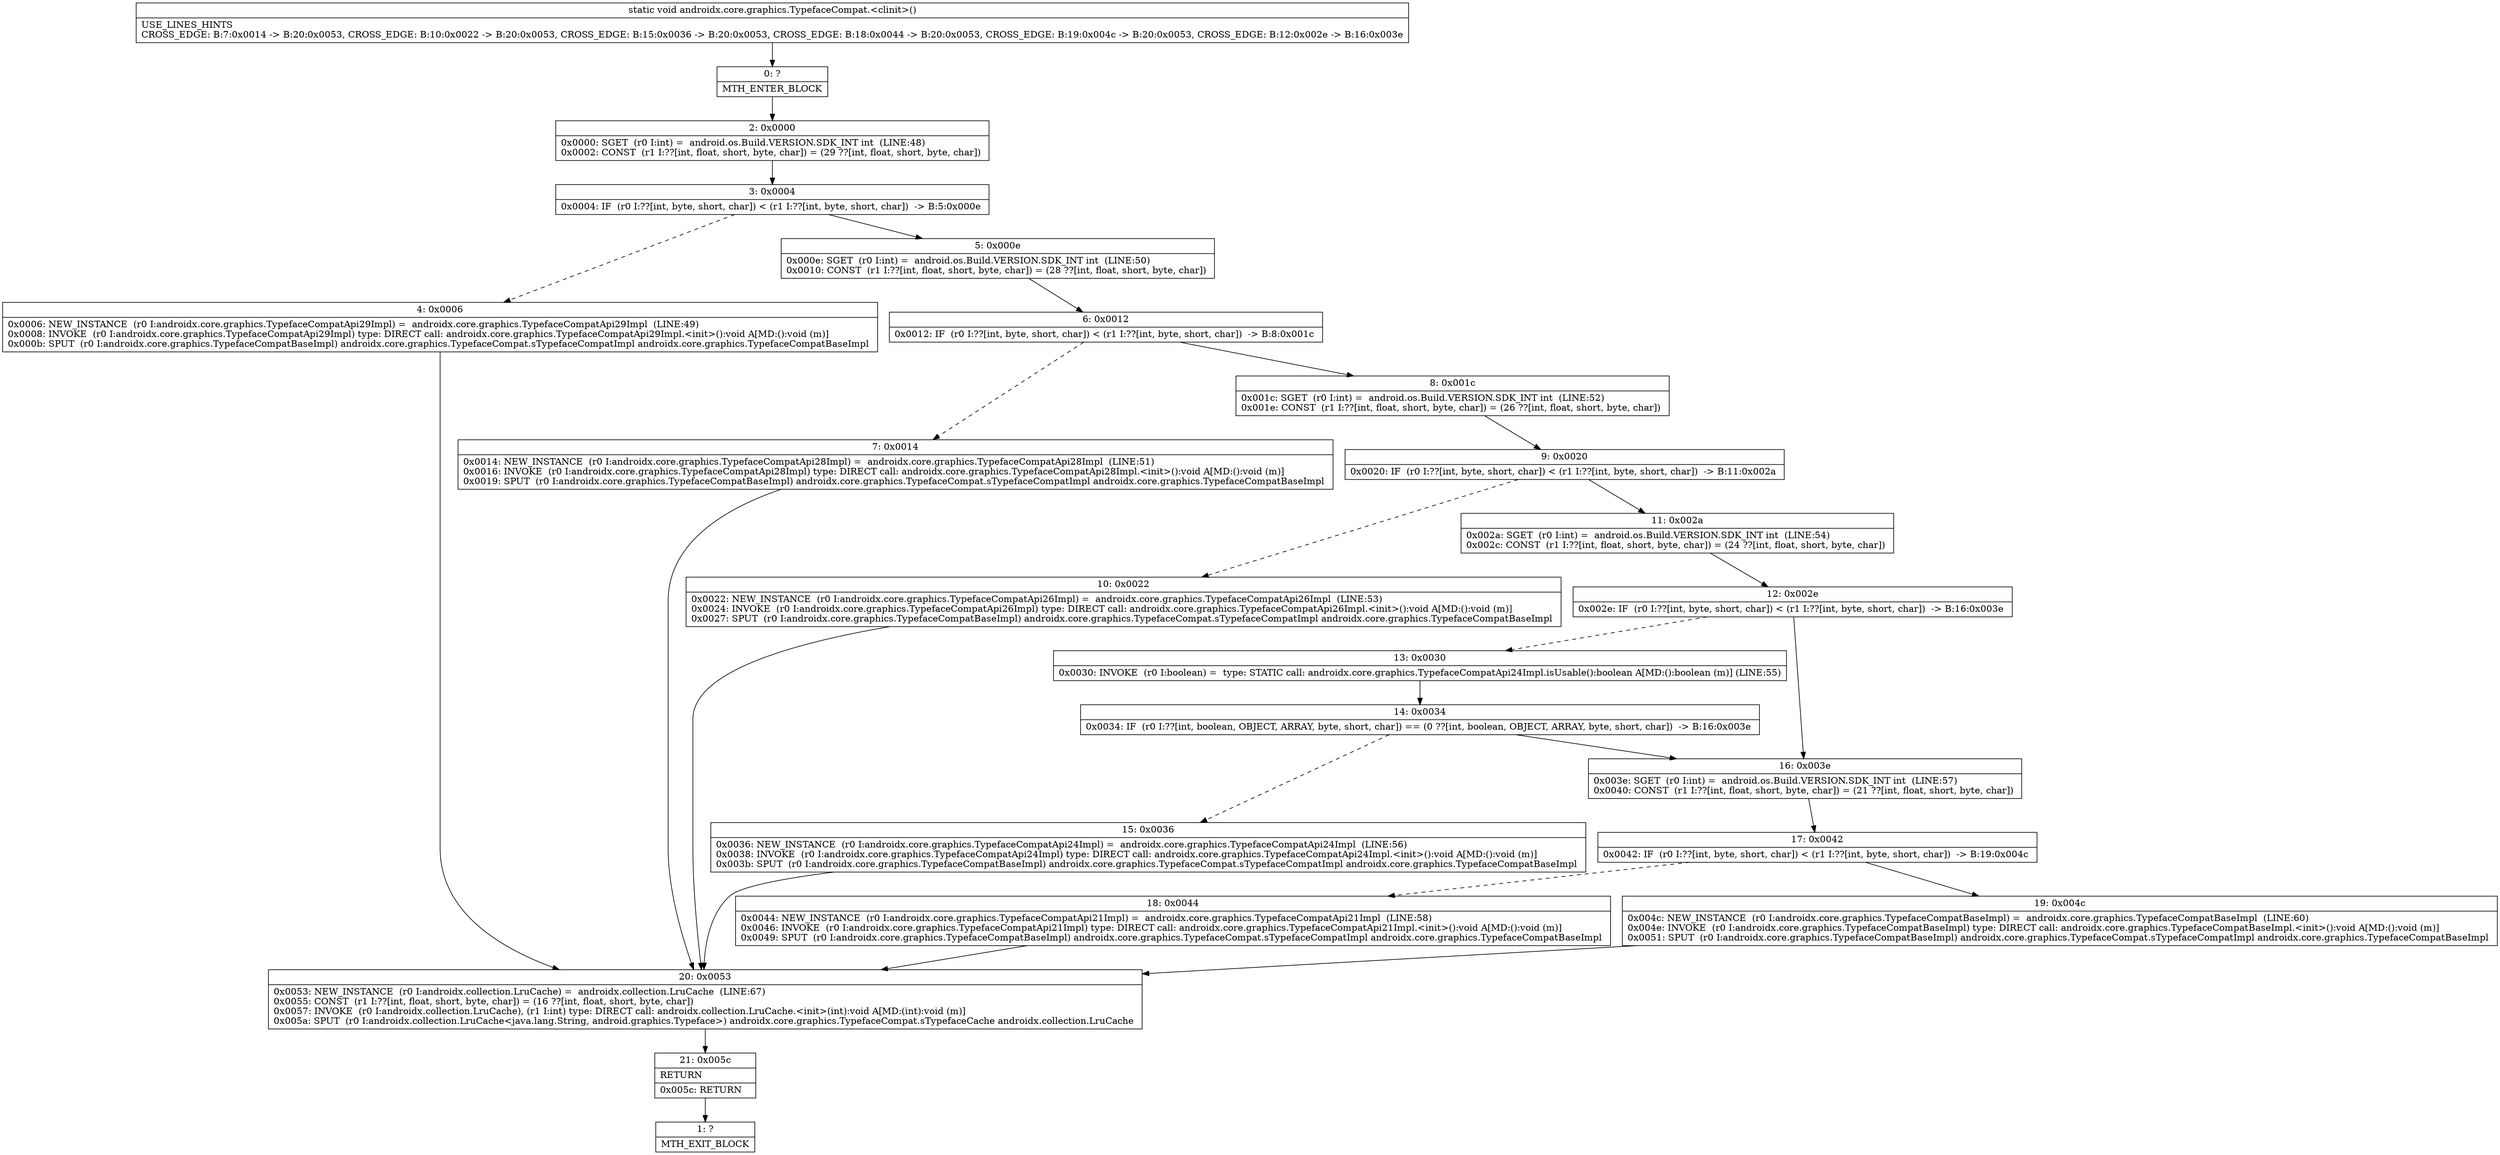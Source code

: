 digraph "CFG forandroidx.core.graphics.TypefaceCompat.\<clinit\>()V" {
Node_0 [shape=record,label="{0\:\ ?|MTH_ENTER_BLOCK\l}"];
Node_2 [shape=record,label="{2\:\ 0x0000|0x0000: SGET  (r0 I:int) =  android.os.Build.VERSION.SDK_INT int  (LINE:48)\l0x0002: CONST  (r1 I:??[int, float, short, byte, char]) = (29 ??[int, float, short, byte, char]) \l}"];
Node_3 [shape=record,label="{3\:\ 0x0004|0x0004: IF  (r0 I:??[int, byte, short, char]) \< (r1 I:??[int, byte, short, char])  \-\> B:5:0x000e \l}"];
Node_4 [shape=record,label="{4\:\ 0x0006|0x0006: NEW_INSTANCE  (r0 I:androidx.core.graphics.TypefaceCompatApi29Impl) =  androidx.core.graphics.TypefaceCompatApi29Impl  (LINE:49)\l0x0008: INVOKE  (r0 I:androidx.core.graphics.TypefaceCompatApi29Impl) type: DIRECT call: androidx.core.graphics.TypefaceCompatApi29Impl.\<init\>():void A[MD:():void (m)]\l0x000b: SPUT  (r0 I:androidx.core.graphics.TypefaceCompatBaseImpl) androidx.core.graphics.TypefaceCompat.sTypefaceCompatImpl androidx.core.graphics.TypefaceCompatBaseImpl \l}"];
Node_20 [shape=record,label="{20\:\ 0x0053|0x0053: NEW_INSTANCE  (r0 I:androidx.collection.LruCache) =  androidx.collection.LruCache  (LINE:67)\l0x0055: CONST  (r1 I:??[int, float, short, byte, char]) = (16 ??[int, float, short, byte, char]) \l0x0057: INVOKE  (r0 I:androidx.collection.LruCache), (r1 I:int) type: DIRECT call: androidx.collection.LruCache.\<init\>(int):void A[MD:(int):void (m)]\l0x005a: SPUT  (r0 I:androidx.collection.LruCache\<java.lang.String, android.graphics.Typeface\>) androidx.core.graphics.TypefaceCompat.sTypefaceCache androidx.collection.LruCache \l}"];
Node_21 [shape=record,label="{21\:\ 0x005c|RETURN\l|0x005c: RETURN   \l}"];
Node_1 [shape=record,label="{1\:\ ?|MTH_EXIT_BLOCK\l}"];
Node_5 [shape=record,label="{5\:\ 0x000e|0x000e: SGET  (r0 I:int) =  android.os.Build.VERSION.SDK_INT int  (LINE:50)\l0x0010: CONST  (r1 I:??[int, float, short, byte, char]) = (28 ??[int, float, short, byte, char]) \l}"];
Node_6 [shape=record,label="{6\:\ 0x0012|0x0012: IF  (r0 I:??[int, byte, short, char]) \< (r1 I:??[int, byte, short, char])  \-\> B:8:0x001c \l}"];
Node_7 [shape=record,label="{7\:\ 0x0014|0x0014: NEW_INSTANCE  (r0 I:androidx.core.graphics.TypefaceCompatApi28Impl) =  androidx.core.graphics.TypefaceCompatApi28Impl  (LINE:51)\l0x0016: INVOKE  (r0 I:androidx.core.graphics.TypefaceCompatApi28Impl) type: DIRECT call: androidx.core.graphics.TypefaceCompatApi28Impl.\<init\>():void A[MD:():void (m)]\l0x0019: SPUT  (r0 I:androidx.core.graphics.TypefaceCompatBaseImpl) androidx.core.graphics.TypefaceCompat.sTypefaceCompatImpl androidx.core.graphics.TypefaceCompatBaseImpl \l}"];
Node_8 [shape=record,label="{8\:\ 0x001c|0x001c: SGET  (r0 I:int) =  android.os.Build.VERSION.SDK_INT int  (LINE:52)\l0x001e: CONST  (r1 I:??[int, float, short, byte, char]) = (26 ??[int, float, short, byte, char]) \l}"];
Node_9 [shape=record,label="{9\:\ 0x0020|0x0020: IF  (r0 I:??[int, byte, short, char]) \< (r1 I:??[int, byte, short, char])  \-\> B:11:0x002a \l}"];
Node_10 [shape=record,label="{10\:\ 0x0022|0x0022: NEW_INSTANCE  (r0 I:androidx.core.graphics.TypefaceCompatApi26Impl) =  androidx.core.graphics.TypefaceCompatApi26Impl  (LINE:53)\l0x0024: INVOKE  (r0 I:androidx.core.graphics.TypefaceCompatApi26Impl) type: DIRECT call: androidx.core.graphics.TypefaceCompatApi26Impl.\<init\>():void A[MD:():void (m)]\l0x0027: SPUT  (r0 I:androidx.core.graphics.TypefaceCompatBaseImpl) androidx.core.graphics.TypefaceCompat.sTypefaceCompatImpl androidx.core.graphics.TypefaceCompatBaseImpl \l}"];
Node_11 [shape=record,label="{11\:\ 0x002a|0x002a: SGET  (r0 I:int) =  android.os.Build.VERSION.SDK_INT int  (LINE:54)\l0x002c: CONST  (r1 I:??[int, float, short, byte, char]) = (24 ??[int, float, short, byte, char]) \l}"];
Node_12 [shape=record,label="{12\:\ 0x002e|0x002e: IF  (r0 I:??[int, byte, short, char]) \< (r1 I:??[int, byte, short, char])  \-\> B:16:0x003e \l}"];
Node_13 [shape=record,label="{13\:\ 0x0030|0x0030: INVOKE  (r0 I:boolean) =  type: STATIC call: androidx.core.graphics.TypefaceCompatApi24Impl.isUsable():boolean A[MD:():boolean (m)] (LINE:55)\l}"];
Node_14 [shape=record,label="{14\:\ 0x0034|0x0034: IF  (r0 I:??[int, boolean, OBJECT, ARRAY, byte, short, char]) == (0 ??[int, boolean, OBJECT, ARRAY, byte, short, char])  \-\> B:16:0x003e \l}"];
Node_15 [shape=record,label="{15\:\ 0x0036|0x0036: NEW_INSTANCE  (r0 I:androidx.core.graphics.TypefaceCompatApi24Impl) =  androidx.core.graphics.TypefaceCompatApi24Impl  (LINE:56)\l0x0038: INVOKE  (r0 I:androidx.core.graphics.TypefaceCompatApi24Impl) type: DIRECT call: androidx.core.graphics.TypefaceCompatApi24Impl.\<init\>():void A[MD:():void (m)]\l0x003b: SPUT  (r0 I:androidx.core.graphics.TypefaceCompatBaseImpl) androidx.core.graphics.TypefaceCompat.sTypefaceCompatImpl androidx.core.graphics.TypefaceCompatBaseImpl \l}"];
Node_16 [shape=record,label="{16\:\ 0x003e|0x003e: SGET  (r0 I:int) =  android.os.Build.VERSION.SDK_INT int  (LINE:57)\l0x0040: CONST  (r1 I:??[int, float, short, byte, char]) = (21 ??[int, float, short, byte, char]) \l}"];
Node_17 [shape=record,label="{17\:\ 0x0042|0x0042: IF  (r0 I:??[int, byte, short, char]) \< (r1 I:??[int, byte, short, char])  \-\> B:19:0x004c \l}"];
Node_18 [shape=record,label="{18\:\ 0x0044|0x0044: NEW_INSTANCE  (r0 I:androidx.core.graphics.TypefaceCompatApi21Impl) =  androidx.core.graphics.TypefaceCompatApi21Impl  (LINE:58)\l0x0046: INVOKE  (r0 I:androidx.core.graphics.TypefaceCompatApi21Impl) type: DIRECT call: androidx.core.graphics.TypefaceCompatApi21Impl.\<init\>():void A[MD:():void (m)]\l0x0049: SPUT  (r0 I:androidx.core.graphics.TypefaceCompatBaseImpl) androidx.core.graphics.TypefaceCompat.sTypefaceCompatImpl androidx.core.graphics.TypefaceCompatBaseImpl \l}"];
Node_19 [shape=record,label="{19\:\ 0x004c|0x004c: NEW_INSTANCE  (r0 I:androidx.core.graphics.TypefaceCompatBaseImpl) =  androidx.core.graphics.TypefaceCompatBaseImpl  (LINE:60)\l0x004e: INVOKE  (r0 I:androidx.core.graphics.TypefaceCompatBaseImpl) type: DIRECT call: androidx.core.graphics.TypefaceCompatBaseImpl.\<init\>():void A[MD:():void (m)]\l0x0051: SPUT  (r0 I:androidx.core.graphics.TypefaceCompatBaseImpl) androidx.core.graphics.TypefaceCompat.sTypefaceCompatImpl androidx.core.graphics.TypefaceCompatBaseImpl \l}"];
MethodNode[shape=record,label="{static void androidx.core.graphics.TypefaceCompat.\<clinit\>()  | USE_LINES_HINTS\lCROSS_EDGE: B:7:0x0014 \-\> B:20:0x0053, CROSS_EDGE: B:10:0x0022 \-\> B:20:0x0053, CROSS_EDGE: B:15:0x0036 \-\> B:20:0x0053, CROSS_EDGE: B:18:0x0044 \-\> B:20:0x0053, CROSS_EDGE: B:19:0x004c \-\> B:20:0x0053, CROSS_EDGE: B:12:0x002e \-\> B:16:0x003e\l}"];
MethodNode -> Node_0;Node_0 -> Node_2;
Node_2 -> Node_3;
Node_3 -> Node_4[style=dashed];
Node_3 -> Node_5;
Node_4 -> Node_20;
Node_20 -> Node_21;
Node_21 -> Node_1;
Node_5 -> Node_6;
Node_6 -> Node_7[style=dashed];
Node_6 -> Node_8;
Node_7 -> Node_20;
Node_8 -> Node_9;
Node_9 -> Node_10[style=dashed];
Node_9 -> Node_11;
Node_10 -> Node_20;
Node_11 -> Node_12;
Node_12 -> Node_13[style=dashed];
Node_12 -> Node_16;
Node_13 -> Node_14;
Node_14 -> Node_15[style=dashed];
Node_14 -> Node_16;
Node_15 -> Node_20;
Node_16 -> Node_17;
Node_17 -> Node_18[style=dashed];
Node_17 -> Node_19;
Node_18 -> Node_20;
Node_19 -> Node_20;
}

